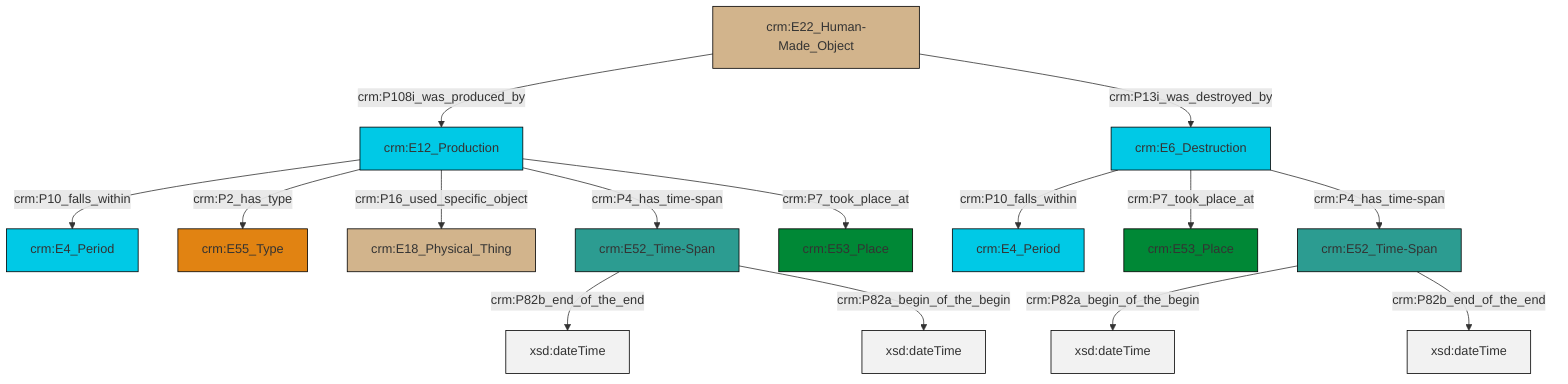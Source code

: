 graph TD
classDef Literal fill:#f2f2f2,stroke:#000000;
classDef CRM_Entity fill:#FFFFFF,stroke:#000000;
classDef Temporal_Entity fill:#00C9E6, stroke:#000000;
classDef Type fill:#E18312, stroke:#000000;
classDef Time-Span fill:#2C9C91, stroke:#000000;
classDef Appellation fill:#FFEB7F, stroke:#000000;
classDef Place fill:#008836, stroke:#000000;
classDef Persistent_Item fill:#B266B2, stroke:#000000;
classDef Conceptual_Object fill:#FFD700, stroke:#000000;
classDef Physical_Thing fill:#D2B48C, stroke:#000000;
classDef Actor fill:#f58aad, stroke:#000000;
classDef PC_Classes fill:#4ce600, stroke:#000000;
classDef Multi fill:#cccccc,stroke:#000000;

0["crm:E52_Time-Span"]:::Time-Span -->|crm:P82a_begin_of_the_begin| 1[xsd:dateTime]:::Literal
2["crm:E22_Human-Made_Object"]:::Physical_Thing -->|crm:P108i_was_produced_by| 3["crm:E12_Production"]:::Temporal_Entity
4["crm:E6_Destruction"]:::Temporal_Entity -->|crm:P10_falls_within| 5["crm:E4_Period"]:::Temporal_Entity
6["crm:E52_Time-Span"]:::Time-Span -->|crm:P82b_end_of_the_end| 7[xsd:dateTime]:::Literal
6["crm:E52_Time-Span"]:::Time-Span -->|crm:P82a_begin_of_the_begin| 11[xsd:dateTime]:::Literal
0["crm:E52_Time-Span"]:::Time-Span -->|crm:P82b_end_of_the_end| 14[xsd:dateTime]:::Literal
4["crm:E6_Destruction"]:::Temporal_Entity -->|crm:P7_took_place_at| 8["crm:E53_Place"]:::Place
3["crm:E12_Production"]:::Temporal_Entity -->|crm:P10_falls_within| 12["crm:E4_Period"]:::Temporal_Entity
3["crm:E12_Production"]:::Temporal_Entity -->|crm:P2_has_type| 17["crm:E55_Type"]:::Type
3["crm:E12_Production"]:::Temporal_Entity -->|crm:P16_used_specific_object| 18["crm:E18_Physical_Thing"]:::Physical_Thing
2["crm:E22_Human-Made_Object"]:::Physical_Thing -->|crm:P13i_was_destroyed_by| 4["crm:E6_Destruction"]:::Temporal_Entity
3["crm:E12_Production"]:::Temporal_Entity -->|crm:P4_has_time-span| 6["crm:E52_Time-Span"]:::Time-Span
3["crm:E12_Production"]:::Temporal_Entity -->|crm:P7_took_place_at| 19["crm:E53_Place"]:::Place
4["crm:E6_Destruction"]:::Temporal_Entity -->|crm:P4_has_time-span| 0["crm:E52_Time-Span"]:::Time-Span